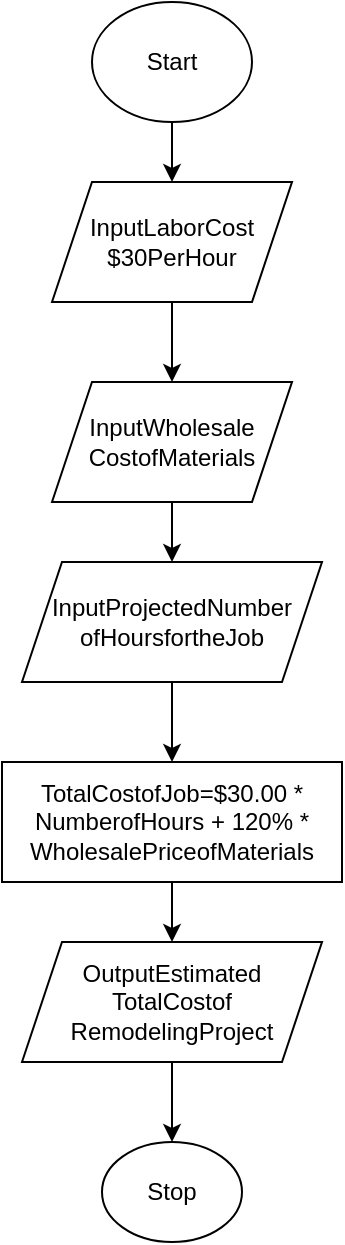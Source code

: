 <mxfile version="24.7.5">
  <diagram name="Page-1" id="L41fFXg2atyN7lsS8NXK">
    <mxGraphModel dx="782" dy="499" grid="1" gridSize="10" guides="1" tooltips="1" connect="1" arrows="1" fold="1" page="1" pageScale="1" pageWidth="850" pageHeight="1100" math="0" shadow="0">
      <root>
        <mxCell id="0" />
        <mxCell id="1" parent="0" />
        <mxCell id="Fwqy42pDqRBoHe0j33zW-3" value="" style="edgeStyle=orthogonalEdgeStyle;rounded=0;orthogonalLoop=1;jettySize=auto;html=1;" edge="1" parent="1" source="Fwqy42pDqRBoHe0j33zW-1" target="Fwqy42pDqRBoHe0j33zW-2">
          <mxGeometry relative="1" as="geometry" />
        </mxCell>
        <mxCell id="Fwqy42pDqRBoHe0j33zW-1" value="Start" style="ellipse;whiteSpace=wrap;html=1;" vertex="1" parent="1">
          <mxGeometry x="340" y="10" width="80" height="60" as="geometry" />
        </mxCell>
        <mxCell id="Fwqy42pDqRBoHe0j33zW-5" value="" style="edgeStyle=orthogonalEdgeStyle;rounded=0;orthogonalLoop=1;jettySize=auto;html=1;" edge="1" parent="1" source="Fwqy42pDqRBoHe0j33zW-2" target="Fwqy42pDqRBoHe0j33zW-4">
          <mxGeometry relative="1" as="geometry" />
        </mxCell>
        <mxCell id="Fwqy42pDqRBoHe0j33zW-2" value="InputLaborCost&lt;div&gt;$30PerHour&lt;/div&gt;" style="shape=parallelogram;perimeter=parallelogramPerimeter;whiteSpace=wrap;html=1;fixedSize=1;" vertex="1" parent="1">
          <mxGeometry x="320" y="100" width="120" height="60" as="geometry" />
        </mxCell>
        <mxCell id="Fwqy42pDqRBoHe0j33zW-7" value="" style="edgeStyle=orthogonalEdgeStyle;rounded=0;orthogonalLoop=1;jettySize=auto;html=1;" edge="1" parent="1" source="Fwqy42pDqRBoHe0j33zW-4" target="Fwqy42pDqRBoHe0j33zW-6">
          <mxGeometry relative="1" as="geometry" />
        </mxCell>
        <mxCell id="Fwqy42pDqRBoHe0j33zW-4" value="InputWholesale&lt;div&gt;CostofMaterials&lt;/div&gt;" style="shape=parallelogram;perimeter=parallelogramPerimeter;whiteSpace=wrap;html=1;fixedSize=1;" vertex="1" parent="1">
          <mxGeometry x="320" y="200" width="120" height="60" as="geometry" />
        </mxCell>
        <mxCell id="Fwqy42pDqRBoHe0j33zW-9" value="" style="edgeStyle=orthogonalEdgeStyle;rounded=0;orthogonalLoop=1;jettySize=auto;html=1;" edge="1" parent="1" source="Fwqy42pDqRBoHe0j33zW-6" target="Fwqy42pDqRBoHe0j33zW-8">
          <mxGeometry relative="1" as="geometry" />
        </mxCell>
        <mxCell id="Fwqy42pDqRBoHe0j33zW-6" value="InputProjectedNumber&lt;div&gt;ofHoursfortheJob&lt;/div&gt;" style="shape=parallelogram;perimeter=parallelogramPerimeter;whiteSpace=wrap;html=1;fixedSize=1;" vertex="1" parent="1">
          <mxGeometry x="305" y="290" width="150" height="60" as="geometry" />
        </mxCell>
        <mxCell id="Fwqy42pDqRBoHe0j33zW-11" value="" style="edgeStyle=orthogonalEdgeStyle;rounded=0;orthogonalLoop=1;jettySize=auto;html=1;" edge="1" parent="1" source="Fwqy42pDqRBoHe0j33zW-8" target="Fwqy42pDqRBoHe0j33zW-10">
          <mxGeometry relative="1" as="geometry" />
        </mxCell>
        <mxCell id="Fwqy42pDqRBoHe0j33zW-8" value="TotalCostofJob=$30.00 * NumberofHours + 120% * WholesalePriceofMaterials" style="whiteSpace=wrap;html=1;" vertex="1" parent="1">
          <mxGeometry x="295" y="390" width="170" height="60" as="geometry" />
        </mxCell>
        <mxCell id="Fwqy42pDqRBoHe0j33zW-17" value="" style="edgeStyle=orthogonalEdgeStyle;rounded=0;orthogonalLoop=1;jettySize=auto;html=1;" edge="1" parent="1" source="Fwqy42pDqRBoHe0j33zW-10" target="Fwqy42pDqRBoHe0j33zW-16">
          <mxGeometry relative="1" as="geometry" />
        </mxCell>
        <mxCell id="Fwqy42pDqRBoHe0j33zW-10" value="OutputEstimated&lt;div&gt;TotalCostof&lt;/div&gt;&lt;div&gt;RemodelingProject&lt;/div&gt;" style="shape=parallelogram;perimeter=parallelogramPerimeter;whiteSpace=wrap;html=1;fixedSize=1;" vertex="1" parent="1">
          <mxGeometry x="305" y="480" width="150" height="60" as="geometry" />
        </mxCell>
        <mxCell id="Fwqy42pDqRBoHe0j33zW-16" value="Stop" style="ellipse;whiteSpace=wrap;html=1;" vertex="1" parent="1">
          <mxGeometry x="345" y="580" width="70" height="50" as="geometry" />
        </mxCell>
      </root>
    </mxGraphModel>
  </diagram>
</mxfile>

